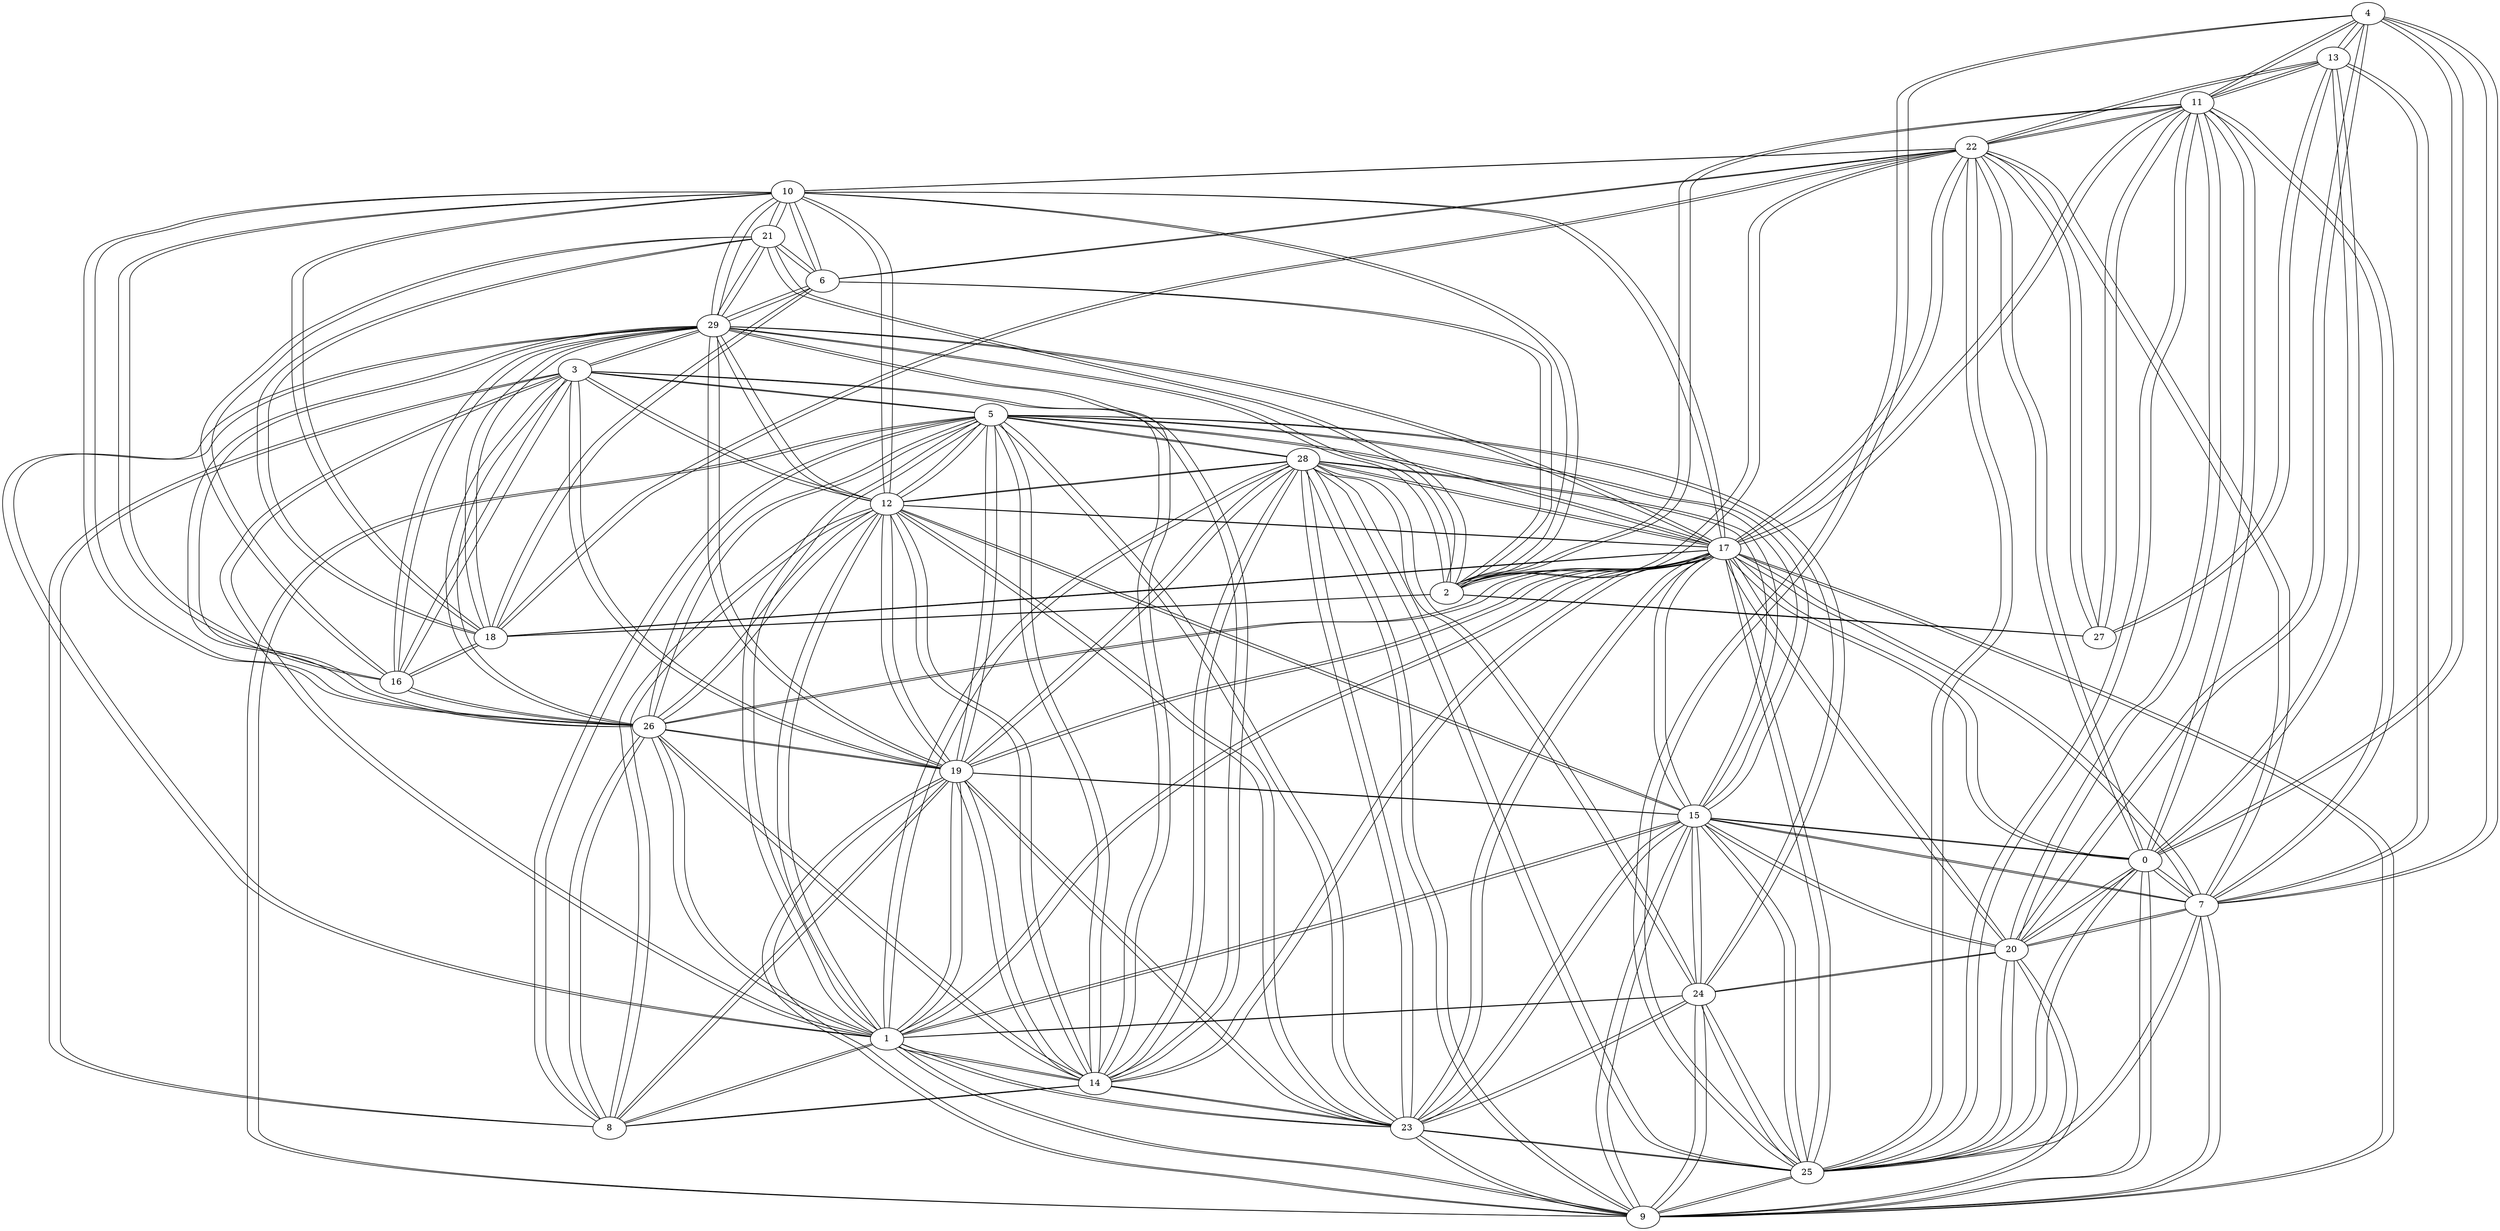 graph{
4 -- 13;
21 -- 6;
28 -- 5;
9 -- 23;
4 -- 25;
24 -- 20;
26 -- 1;
8 -- 14;
13 -- 7;
15 -- 1;
28 -- 9;
8 -- 5;
15 -- 9;
8 -- 19;
15 -- 7;
17 -- 0;
17 -- 18;
9 -- 5;
18 -- 17;
24 -- 15;
25 -- 28;
9 -- 1;
17 -- 2;
21 -- 16;
28 -- 12;
0 -- 9;
5 -- 24;
18 -- 16;
27 -- 22;
8 -- 12;
24 -- 9;
25 -- 24;
5 -- 1;
15 -- 5;
18 -- 6;
28 -- 14;
17 -- 22;
20 -- 17;
27 -- 13;
9 -- 24;
24 -- 5;
25 -- 23;
0 -- 20;
28 -- 15;
0 -- 15;
0 -- 22;
6 -- 22;
21 -- 18;
1 -- 23;
27 -- 11;
24 -- 1;
25 -- 22;
8 -- 26;
10 -- 26;
28 -- 17;
0 -- 11;
17 -- 5;
1 -- 14;
7 -- 25;
17 -- 20;
27 -- 2;
1 -- 17;
7 -- 11;
9 -- 0;
17 -- 7;
10 -- 22;
25 -- 20;
28 -- 19;
5 -- 23;
20 -- 9;
7 -- 13;
9 -- 7;
20 -- 24;
26 -- 29;
0 -- 7;
18 -- 10;
25 -- 17;
7 -- 17;
10 -- 21;
28 -- 23;
7 -- 9;
17 -- 10;
7 -- 20;
6 -- 29;
17 -- 15;
26 -- 19;
20 -- 7;
25 -- 15;
10 -- 18;
17 -- 9;
17 -- 29;
21 -- 29;
9 -- 19;
17 -- 26;
28 -- 24;
5 -- 15;
21 -- 10;
26 -- 17;
25 -- 11;
0 -- 4;
5 -- 3;
10 -- 17;
28 -- 25;
1 -- 24;
19 -- 5;
1 -- 15;
5 -- 14;
9 -- 17;
26 -- 16;
4 -- 20;
17 -- 12;
25 -- 9;
5 -- 17;
10 -- 16;
20 -- 11;
29 -- 1;
0 -- 17;
17 -- 1;
26 -- 14;
1 -- 8;
17 -- 11;
25 -- 7;
0 -- 25;
10 -- 12;
29 -- 2;
0 -- 13;
7 -- 4;
9 -- 20;
18 -- 21;
5 -- 9;
17 -- 28;
26 -- 12;
25 -- 4;
10 -- 6;
20 -- 15;
29 -- 3;
7 -- 15;
18 -- 2;
1 -- 19;
20 -- 25;
26 -- 10;
1 -- 9;
25 -- 0;
10 -- 2;
29 -- 6;
17 -- 25;
17 -- 14;
19 -- 8;
26 -- 8;
24 -- 28;
5 -- 12;
9 -- 28;
21 -- 2;
29 -- 10;
8 -- 3;
17 -- 23;
1 -- 5;
4 -- 11;
7 -- 22;
20 -- 4;
9 -- 15;
24 -- 25;
26 -- 5;
5 -- 19;
9 -- 25;
18 -- 22;
29 -- 12;
1 -- 3;
6 -- 18;
17 -- 19;
5 -- 8;
26 -- 3;
7 -- 0;
1 -- 12;
24 -- 23;
4 -- 0;
19 -- 23;
29 -- 14;
3 -- 1;
19 -- 15;
3 -- 14;
12 -- 14;
22 -- 0;
3 -- 16;
11 -- 7;
22 -- 18;
12 -- 23;
19 -- 1;
29 -- 16;
23 -- 19;
11 -- 17;
14 -- 19;
16 -- 26;
12 -- 15;
13 -- 27;
19 -- 26;
22 -- 10;
13 -- 4;
23 -- 5;
29 -- 17;
11 -- 2;
14 -- 26;
15 -- 25;
22 -- 2;
29 -- 18;
16 -- 10;
18 -- 29;
14 -- 1;
12 -- 26;
29 -- 19;
2 -- 21;
2 -- 27;
14 -- 3;
3 -- 12;
23 -- 25;
12 -- 1;
14 -- 29;
20 -- 0;
29 -- 21;
1 -- 26;
23 -- 12;
1 -- 28;
12 -- 3;
14 -- 28;
23 -- 15;
15 -- 17;
29 -- 26;
8 -- 1;
11 -- 27;
14 -- 12;
13 -- 22;
14 -- 23;
11 -- 20;
13 -- 11;
2 -- 10;
12 -- 19;
23 -- 1;
28 -- 1;
3 -- 26;
14 -- 8;
16 -- 18;
23 -- 14;
22 -- 17;
2 -- 6;
2 -- 22;
12 -- 5;
14 -- 17;
12 -- 29;
15 -- 12;
2 -- 29;
15 -- 20;
11 -- 0;
12 -- 17;
14 -- 5;
22 -- 7;
4 -- 7;
22 -- 11;
23 -- 28;
10 -- 29;
12 -- 8;
16 -- 3;
5 -- 26;
11 -- 4;
16 -- 21;
19 -- 3;
19 -- 17;
19 -- 29;
12 -- 10;
22 -- 6;
23 -- 17;
3 -- 8;
12 -- 28;
15 -- 0;
3 -- 29;
23 -- 9;
15 -- 28;
19 -- 14;
19 -- 28;
22 -- 13;
15 -- 19;
19 -- 9;
1 -- 29;
22 -- 25;
2 -- 17;
19 -- 12;
2 -- 11;
11 -- 25;
16 -- 29;
6 -- 2;
11 -- 22;
15 -- 24;
6 -- 10;
6 -- 21;
2 -- 18;
3 -- 19;
23 -- 24;
3 -- 5;
13 -- 0;
15 -- 23;
22 -- 27;
11 -- 13;
5 -- 28;
}

